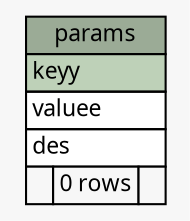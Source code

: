 // dot 2.26.0 on Linux 2.6.32-504.8.1.el6.x86_64
// SchemaSpy rev Unknown
digraph "params" {
  graph [
    rankdir="RL"
    bgcolor="#f7f7f7"
    nodesep="0.18"
    ranksep="0.46"
    fontname="Microsoft YaHei"
    fontsize="11"
  ];
  node [
    fontname="Microsoft YaHei"
    fontsize="11"
    shape="plaintext"
  ];
  edge [
    arrowsize="0.8"
  ];
  "params" [
    label=<
    <TABLE BORDER="0" CELLBORDER="1" CELLSPACING="0" BGCOLOR="#ffffff">
      <TR><TD COLSPAN="3" BGCOLOR="#9bab96" ALIGN="CENTER">params</TD></TR>
      <TR><TD PORT="keyy" COLSPAN="3" BGCOLOR="#bed1b8" ALIGN="LEFT">keyy</TD></TR>
      <TR><TD PORT="valuee" COLSPAN="3" ALIGN="LEFT">valuee</TD></TR>
      <TR><TD PORT="des" COLSPAN="3" ALIGN="LEFT">des</TD></TR>
      <TR><TD ALIGN="LEFT" BGCOLOR="#f7f7f7">  </TD><TD ALIGN="RIGHT" BGCOLOR="#f7f7f7">0 rows</TD><TD ALIGN="RIGHT" BGCOLOR="#f7f7f7">  </TD></TR>
    </TABLE>>
    URL="tables/params.html"
    tooltip="params"
  ];
}
